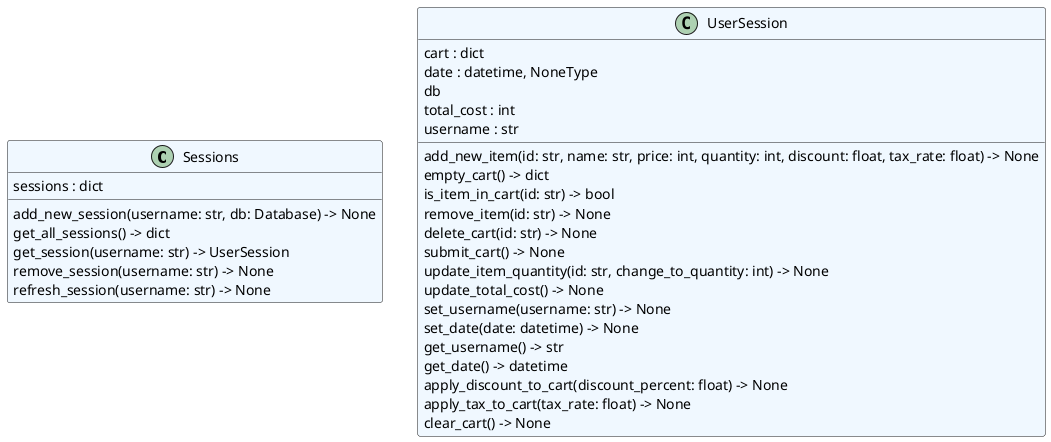 @startuml classes
set namespaceSeparator none
class "Sessions" as store.core.session.Sessions #aliceblue {
  sessions : dict
  add_new_session(username: str, db: Database) -> None
  get_all_sessions() -> dict
  get_session(username: str) -> UserSession
  remove_session(username: str) -> None
  refresh_session(username: str) -> None
}
class "UserSession" as store.core.session.UserSession #aliceblue {
  cart : dict
  date : datetime, NoneType
  db
  total_cost : int
  username : str
  add_new_item(id: str, name: str, price: int, quantity: int, discount: float, tax_rate: float) -> None
  empty_cart() -> dict
  is_item_in_cart(id: str) -> bool
  remove_item(id: str) -> None
  delete_cart(id: str) -> None
  submit_cart() -> None
  update_item_quantity(id: str, change_to_quantity: int) -> None
  update_total_cost() -> None
  set_username(username: str) -> None
  set_date(date: datetime) -> None
  get_username() -> str
  get_date() -> datetime
  apply_discount_to_cart(discount_percent: float) -> None
  apply_tax_to_cart(tax_rate: float) -> None
  clear_cart() -> None
}
@enduml
